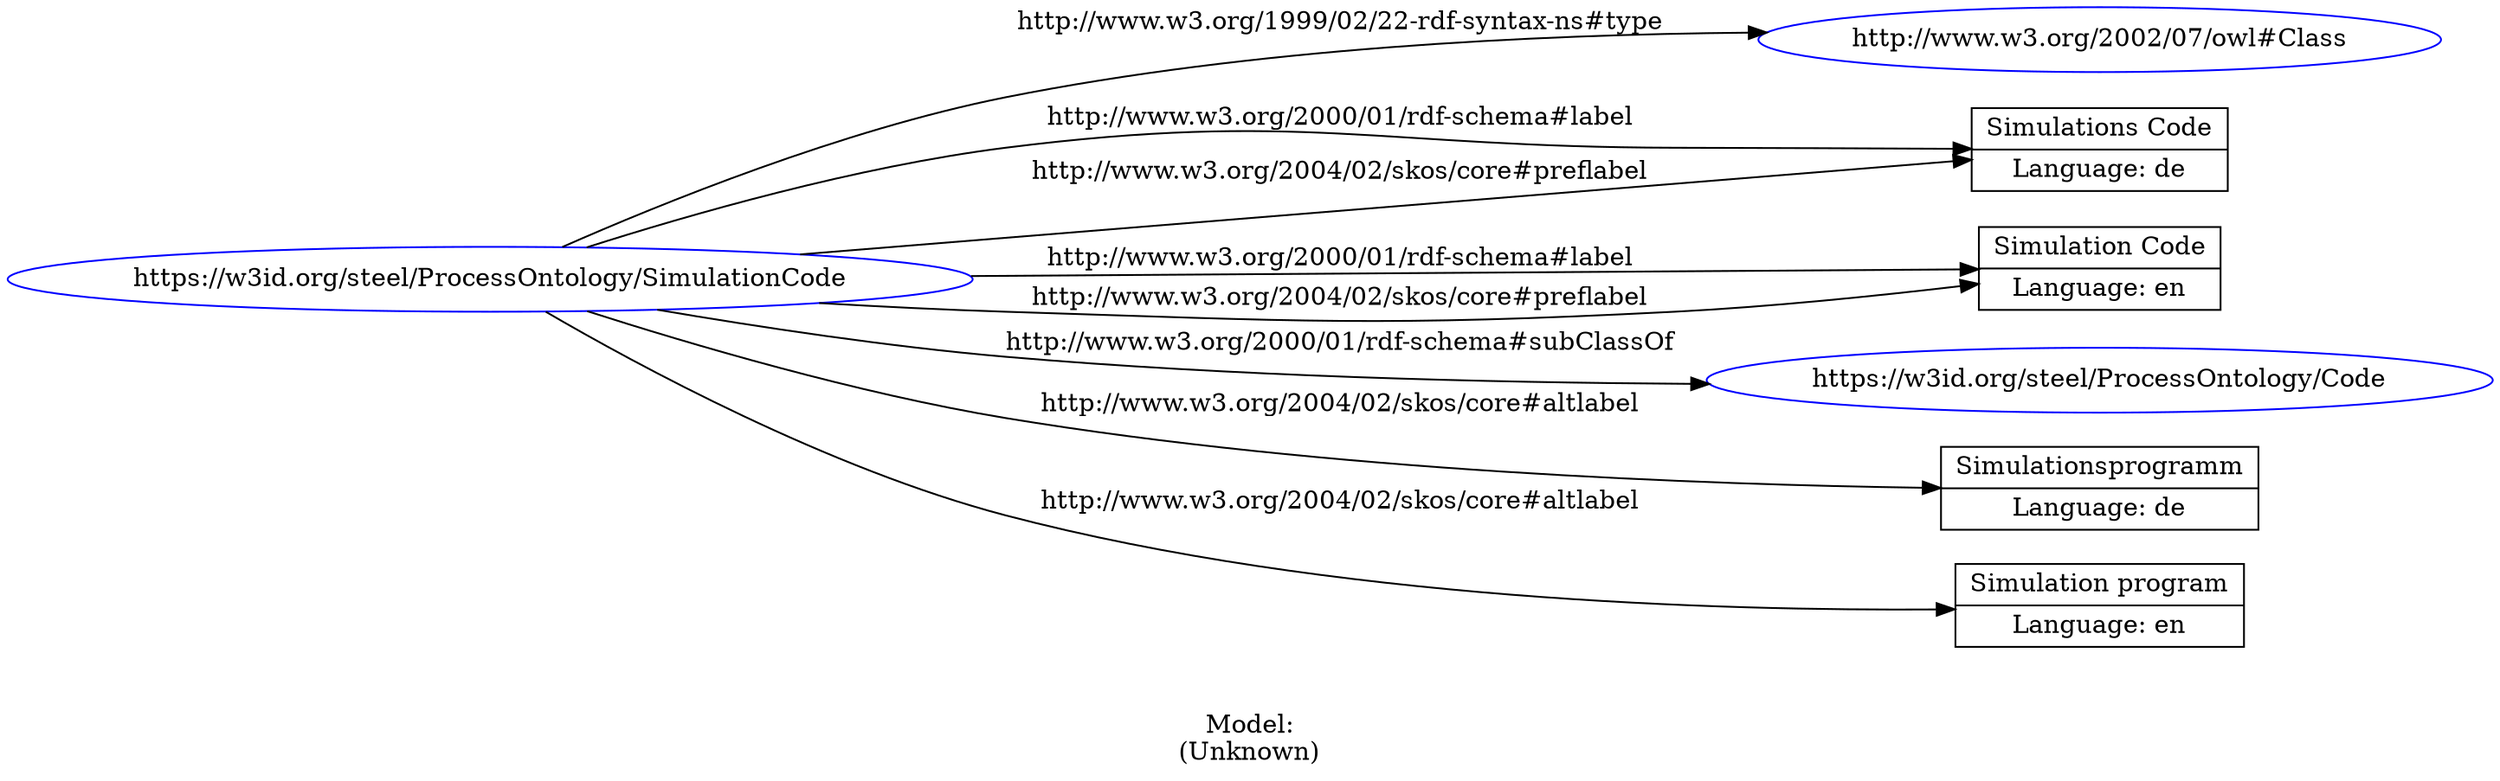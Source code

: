 digraph {
	rankdir = LR;
	charset="utf-8";

	"Rhttps://w3id.org/steel/ProcessOntology/SimulationCode" -> "Rhttp://www.w3.org/2002/07/owl#Class" [ label="http://www.w3.org/1999/02/22-rdf-syntax-ns#type" ];
	"Rhttps://w3id.org/steel/ProcessOntology/SimulationCode" -> "LSimulations Code|Language: de" [ label="http://www.w3.org/2000/01/rdf-schema#label" ];
	"Rhttps://w3id.org/steel/ProcessOntology/SimulationCode" -> "LSimulation Code|Language: en" [ label="http://www.w3.org/2000/01/rdf-schema#label" ];
	"Rhttps://w3id.org/steel/ProcessOntology/SimulationCode" -> "Rhttps://w3id.org/steel/ProcessOntology/Code" [ label="http://www.w3.org/2000/01/rdf-schema#subClassOf" ];
	"Rhttps://w3id.org/steel/ProcessOntology/SimulationCode" -> "LSimulationsprogramm|Language: de" [ label="http://www.w3.org/2004/02/skos/core#altlabel" ];
	"Rhttps://w3id.org/steel/ProcessOntology/SimulationCode" -> "LSimulation program|Language: en" [ label="http://www.w3.org/2004/02/skos/core#altlabel" ];
	"Rhttps://w3id.org/steel/ProcessOntology/SimulationCode" -> "LSimulations Code|Language: de" [ label="http://www.w3.org/2004/02/skos/core#preflabel" ];
	"Rhttps://w3id.org/steel/ProcessOntology/SimulationCode" -> "LSimulation Code|Language: en" [ label="http://www.w3.org/2004/02/skos/core#preflabel" ];

	// Resources
	"Rhttps://w3id.org/steel/ProcessOntology/SimulationCode" [ label="https://w3id.org/steel/ProcessOntology/SimulationCode", shape = ellipse, color = blue ];
	"Rhttp://www.w3.org/2002/07/owl#Class" [ label="http://www.w3.org/2002/07/owl#Class", shape = ellipse, color = blue ];
	"Rhttps://w3id.org/steel/ProcessOntology/Code" [ label="https://w3id.org/steel/ProcessOntology/Code", shape = ellipse, color = blue ];

	// Anonymous nodes

	// Literals
	"LSimulations Code|Language: de" [ label="Simulations Code|Language: de", shape = record ];
	"LSimulation Code|Language: en" [ label="Simulation Code|Language: en", shape = record ];
	"LSimulationsprogramm|Language: de" [ label="Simulationsprogramm|Language: de", shape = record ];
	"LSimulation program|Language: en" [ label="Simulation program|Language: en", shape = record ];

	label="\n\nModel:\n(Unknown)";
}
